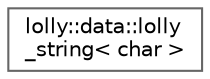 digraph "Graphical Class Hierarchy"
{
 // LATEX_PDF_SIZE
  bgcolor="transparent";
  edge [fontname=Helvetica,fontsize=10,labelfontname=Helvetica,labelfontsize=10];
  node [fontname=Helvetica,fontsize=10,shape=box,height=0.2,width=0.4];
  rankdir="LR";
  Node0 [id="Node000000",label="lolly::data::lolly\l_string\< char \>",height=0.2,width=0.4,color="grey40", fillcolor="white", style="filled",URL="$classlolly_1_1data_1_1lolly__string.html",tooltip=" "];
}

